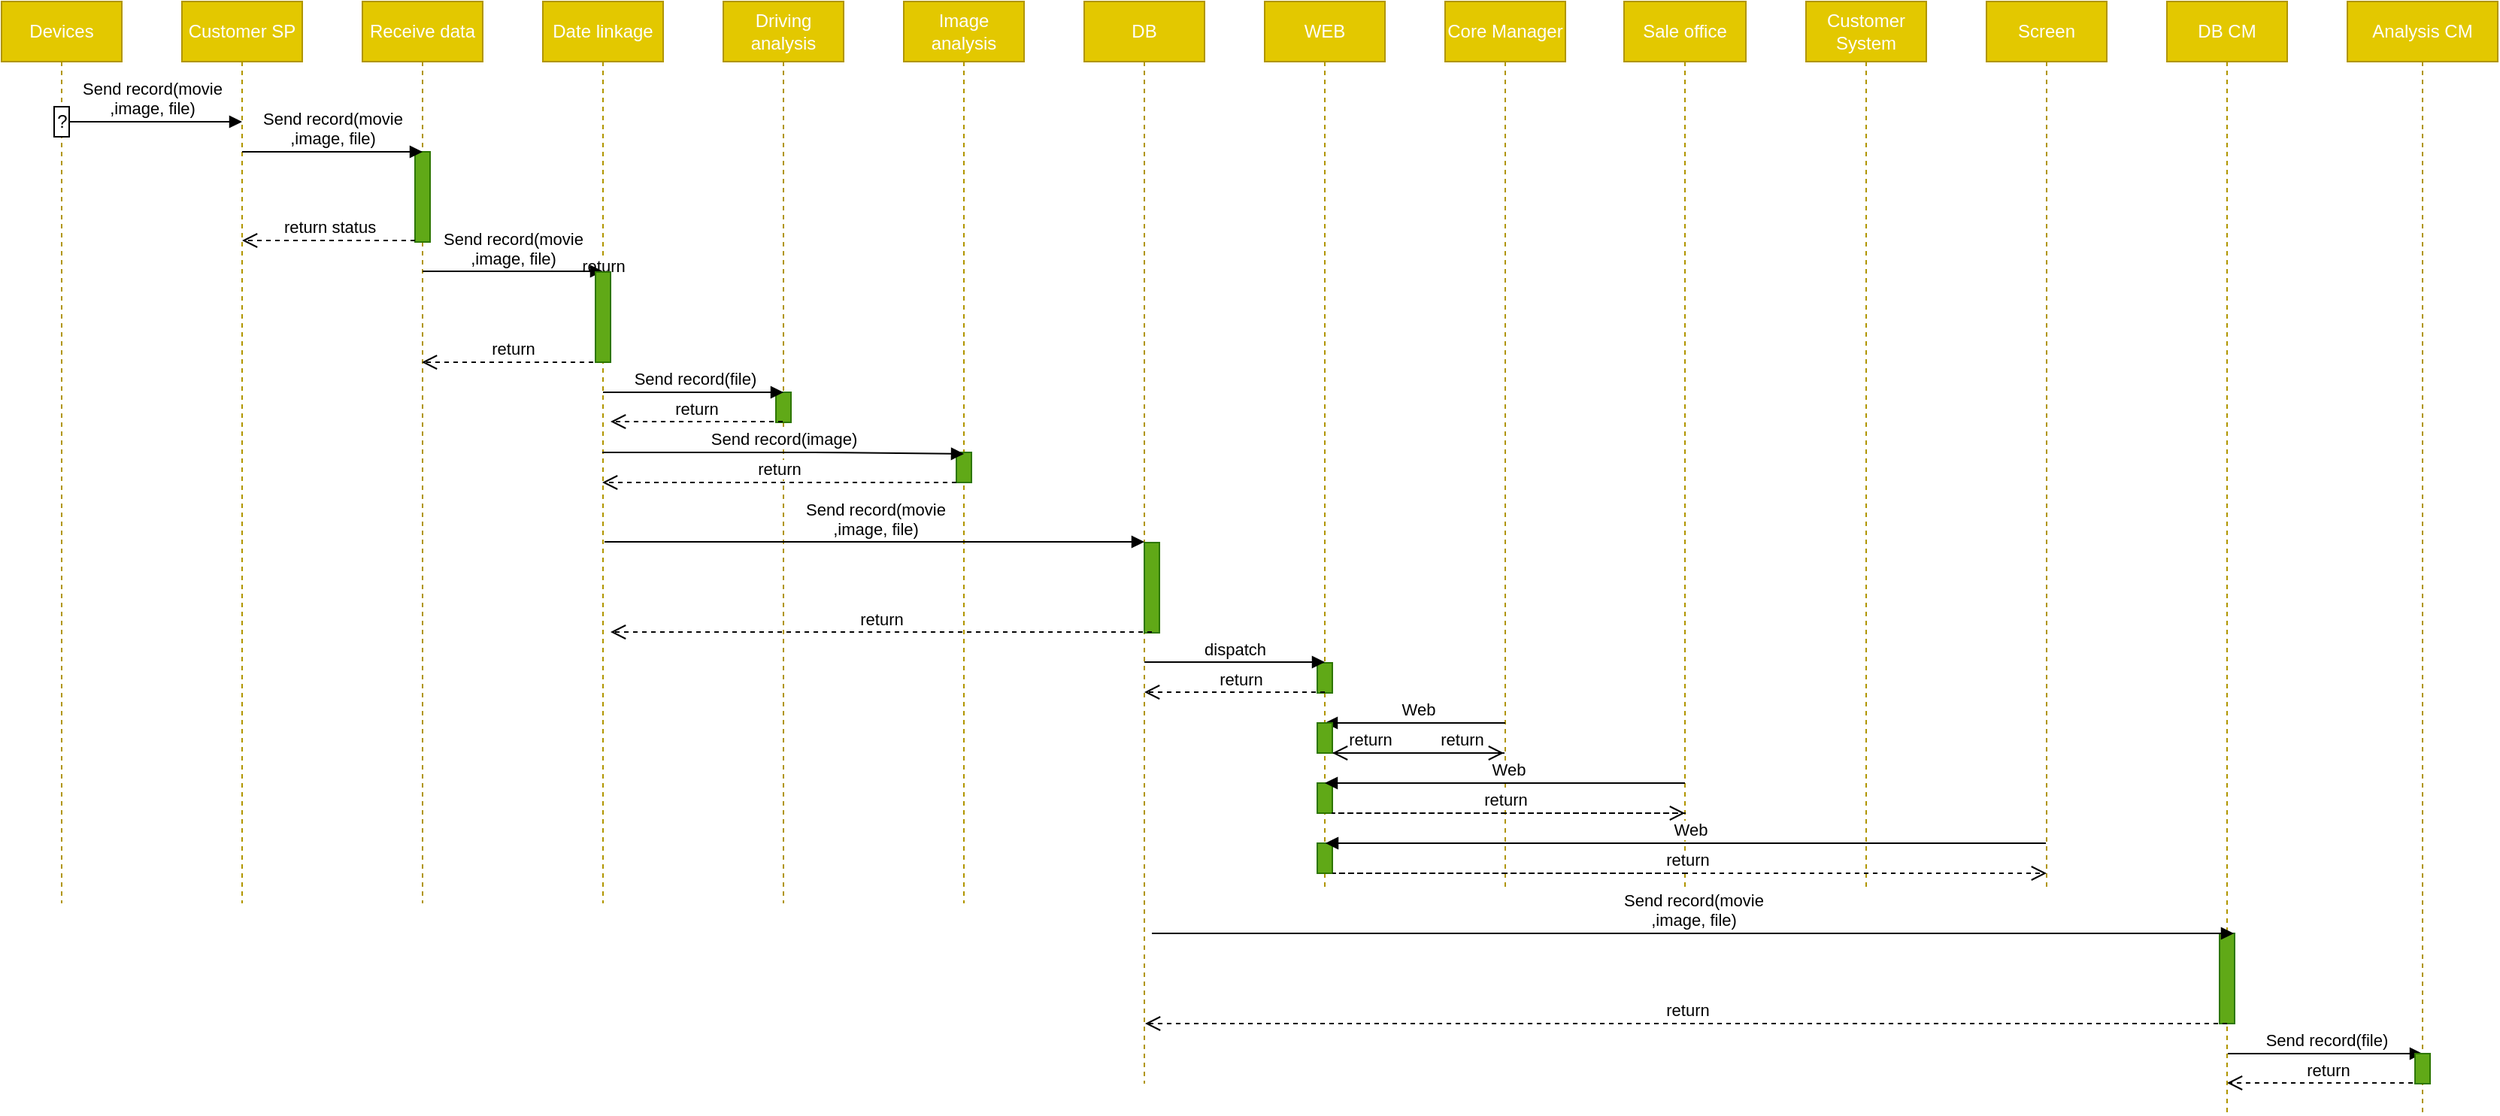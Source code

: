 <mxfile version="10.7.5" type="github"><diagram name="Page-1" id="e7e014a7-5840-1c2e-5031-d8a46d1fe8dd"><mxGraphModel dx="1394" dy="764" grid="1" gridSize="10" guides="1" tooltips="1" connect="1" arrows="1" fold="1" page="1" pageScale="1" pageWidth="1169" pageHeight="826" background="#ffffff" math="0" shadow="0"><root><mxCell id="0"/><mxCell id="1" parent="0"/><mxCell id="JrEr8z9qq3h3gED3sxpI-64" value="Devices" style="shape=umlLifeline;perimeter=lifelinePerimeter;whiteSpace=wrap;html=1;container=1;collapsible=0;recursiveResize=0;outlineConnect=0;fillColor=#e3c800;strokeColor=#B09500;gradientDirection=south;fontColor=#ffffff;" vertex="1" parent="1"><mxGeometry x="40" y="80" width="80" height="600" as="geometry"/></mxCell><mxCell id="JrEr8z9qq3h3gED3sxpI-67" value="Customer SP" style="shape=umlLifeline;perimeter=lifelinePerimeter;whiteSpace=wrap;html=1;container=1;collapsible=0;recursiveResize=0;outlineConnect=0;fillColor=#e3c800;strokeColor=#B09500;fontColor=#ffffff;" vertex="1" parent="1"><mxGeometry x="160" y="80" width="80" height="600" as="geometry"/></mxCell><mxCell id="JrEr8z9qq3h3gED3sxpI-68" value="Receive data" style="shape=umlLifeline;perimeter=lifelinePerimeter;whiteSpace=wrap;html=1;container=1;collapsible=0;recursiveResize=0;outlineConnect=0;fillColor=#e3c800;strokeColor=#B09500;fontColor=#ffffff;" vertex="1" parent="1"><mxGeometry x="280" y="80" width="80" height="600" as="geometry"/></mxCell><mxCell id="JrEr8z9qq3h3gED3sxpI-146" value="" style="html=1;points=[];perimeter=orthogonalPerimeter;fillColor=#60a917;strokeColor=#2D7600;fontColor=#ffffff;" vertex="1" parent="JrEr8z9qq3h3gED3sxpI-68"><mxGeometry x="35" y="100" width="10" height="60" as="geometry"/></mxCell><mxCell id="JrEr8z9qq3h3gED3sxpI-69" value="Date linkage" style="shape=umlLifeline;perimeter=lifelinePerimeter;whiteSpace=wrap;html=1;container=1;collapsible=0;recursiveResize=0;outlineConnect=0;fillColor=#e3c800;strokeColor=#B09500;fontColor=#ffffff;" vertex="1" parent="1"><mxGeometry x="400" y="80" width="80" height="600" as="geometry"/></mxCell><mxCell id="JrEr8z9qq3h3gED3sxpI-70" value="Driving analysis" style="shape=umlLifeline;perimeter=lifelinePerimeter;whiteSpace=wrap;html=1;container=1;collapsible=0;recursiveResize=0;outlineConnect=0;fillColor=#e3c800;strokeColor=#B09500;fontColor=#ffffff;" vertex="1" parent="1"><mxGeometry x="520" y="80" width="80" height="600" as="geometry"/></mxCell><mxCell id="JrEr8z9qq3h3gED3sxpI-148" value="" style="html=1;points=[];perimeter=orthogonalPerimeter;fillColor=#60a917;strokeColor=#2D7600;fontColor=#ffffff;" vertex="1" parent="JrEr8z9qq3h3gED3sxpI-70"><mxGeometry x="35" y="260" width="10" height="20" as="geometry"/></mxCell><mxCell id="JrEr8z9qq3h3gED3sxpI-71" value="Image analysis" style="shape=umlLifeline;perimeter=lifelinePerimeter;whiteSpace=wrap;html=1;container=1;collapsible=0;recursiveResize=0;outlineConnect=0;fillColor=#e3c800;strokeColor=#B09500;fontColor=#ffffff;" vertex="1" parent="1"><mxGeometry x="640" y="80" width="80" height="600" as="geometry"/></mxCell><mxCell id="JrEr8z9qq3h3gED3sxpI-157" value="" style="html=1;points=[];perimeter=orthogonalPerimeter;fillColor=#60a917;strokeColor=#2D7600;fontColor=#ffffff;" vertex="1" parent="JrEr8z9qq3h3gED3sxpI-71"><mxGeometry x="35" y="300" width="10" height="20" as="geometry"/></mxCell><mxCell id="JrEr8z9qq3h3gED3sxpI-72" value="DB" style="shape=umlLifeline;perimeter=lifelinePerimeter;whiteSpace=wrap;html=1;container=1;collapsible=0;recursiveResize=0;outlineConnect=0;fillColor=#e3c800;strokeColor=#B09500;fontColor=#ffffff;" vertex="1" parent="1"><mxGeometry x="760" y="80" width="80" height="720" as="geometry"/></mxCell><mxCell id="JrEr8z9qq3h3gED3sxpI-159" value="" style="html=1;points=[];perimeter=orthogonalPerimeter;fillColor=#60a917;strokeColor=#2D7600;fontColor=#ffffff;" vertex="1" parent="JrEr8z9qq3h3gED3sxpI-72"><mxGeometry x="40" y="360" width="10" height="60" as="geometry"/></mxCell><mxCell id="JrEr8z9qq3h3gED3sxpI-73" value="WEB" style="shape=umlLifeline;perimeter=lifelinePerimeter;whiteSpace=wrap;html=1;container=1;collapsible=0;recursiveResize=0;outlineConnect=0;fillColor=#e3c800;strokeColor=#B09500;fontColor=#ffffff;" vertex="1" parent="1"><mxGeometry x="880" y="80" width="80" height="590" as="geometry"/></mxCell><mxCell id="JrEr8z9qq3h3gED3sxpI-160" value="" style="html=1;points=[];perimeter=orthogonalPerimeter;fillColor=#60a917;strokeColor=#2D7600;fontColor=#ffffff;" vertex="1" parent="JrEr8z9qq3h3gED3sxpI-73"><mxGeometry x="35" y="440" width="10" height="20" as="geometry"/></mxCell><mxCell id="JrEr8z9qq3h3gED3sxpI-162" value="" style="html=1;points=[];perimeter=orthogonalPerimeter;fillColor=#60a917;strokeColor=#2D7600;fontColor=#ffffff;" vertex="1" parent="JrEr8z9qq3h3gED3sxpI-73"><mxGeometry x="35" y="520" width="10" height="20" as="geometry"/></mxCell><mxCell id="JrEr8z9qq3h3gED3sxpI-163" value="" style="html=1;points=[];perimeter=orthogonalPerimeter;fillColor=#60a917;strokeColor=#2D7600;fontColor=#ffffff;" vertex="1" parent="JrEr8z9qq3h3gED3sxpI-73"><mxGeometry x="35" y="560" width="10" height="20" as="geometry"/></mxCell><mxCell id="JrEr8z9qq3h3gED3sxpI-87" value="return" style="html=1;verticalAlign=bottom;endArrow=open;dashed=1;endSize=8;" edge="1" parent="1"><mxGeometry relative="1" as="geometry"><mxPoint x="439.5" y="320" as="sourcePoint"/><mxPoint x="319.5" y="320" as="targetPoint"/><Array as="points"><mxPoint x="390" y="320"/></Array></mxGeometry></mxCell><mxCell id="JrEr8z9qq3h3gED3sxpI-88" value="return" style="html=1;verticalAlign=bottom;endArrow=open;dashed=1;endSize=8;" edge="1" parent="1" source="JrEr8z9qq3h3gED3sxpI-147"><mxGeometry relative="1" as="geometry"><mxPoint x="559.5" y="270" as="sourcePoint"/><mxPoint x="439.5" y="270" as="targetPoint"/><Array as="points"/></mxGeometry></mxCell><mxCell id="JrEr8z9qq3h3gED3sxpI-91" value="Send record(movie&lt;br&gt;,image, file)" style="html=1;verticalAlign=bottom;endArrow=block;" edge="1" parent="1" source="JrEr8z9qq3h3gED3sxpI-64"><mxGeometry width="80" relative="1" as="geometry"><mxPoint x="90" y="200" as="sourcePoint"/><mxPoint x="200" y="160" as="targetPoint"/><Array as="points"/></mxGeometry></mxCell><mxCell id="JrEr8z9qq3h3gED3sxpI-92" value="Send record(movie&lt;br&gt;,image, file)" style="html=1;verticalAlign=bottom;endArrow=block;exitX=0.5;exitY=0.182;exitDx=0;exitDy=0;exitPerimeter=0;" edge="1" parent="1"><mxGeometry width="80" relative="1" as="geometry"><mxPoint x="200" y="180" as="sourcePoint"/><mxPoint x="320" y="180" as="targetPoint"/><Array as="points"><mxPoint x="250" y="180"/></Array></mxGeometry></mxCell><mxCell id="JrEr8z9qq3h3gED3sxpI-93" value="Send record(movie&lt;br&gt;,image, file)" style="html=1;verticalAlign=bottom;endArrow=block;" edge="1" parent="1"><mxGeometry width="80" relative="1" as="geometry"><mxPoint x="320" y="259.5" as="sourcePoint"/><mxPoint x="440" y="259.5" as="targetPoint"/></mxGeometry></mxCell><mxCell id="JrEr8z9qq3h3gED3sxpI-94" value="Send record(file)" style="html=1;verticalAlign=bottom;endArrow=block;" edge="1" parent="1"><mxGeometry x="-0.004" width="80" relative="1" as="geometry"><mxPoint x="440" y="340" as="sourcePoint"/><mxPoint x="560" y="340" as="targetPoint"/><mxPoint x="1" as="offset"/></mxGeometry></mxCell><mxCell id="JrEr8z9qq3h3gED3sxpI-96" value="Send record(image)" style="html=1;verticalAlign=bottom;endArrow=block;" edge="1" parent="1"><mxGeometry width="80" relative="1" as="geometry"><mxPoint x="439.5" y="380" as="sourcePoint"/><mxPoint x="680" y="381" as="targetPoint"/><Array as="points"><mxPoint x="590" y="380"/></Array></mxGeometry></mxCell><mxCell id="JrEr8z9qq3h3gED3sxpI-97" value="return" style="html=1;verticalAlign=bottom;endArrow=open;dashed=1;endSize=8;" edge="1" parent="1"><mxGeometry relative="1" as="geometry"><mxPoint x="675" y="400" as="sourcePoint"/><mxPoint x="439.5" y="400" as="targetPoint"/><Array as="points"/></mxGeometry></mxCell><mxCell id="JrEr8z9qq3h3gED3sxpI-102" value="Core Manager" style="shape=umlLifeline;perimeter=lifelinePerimeter;whiteSpace=wrap;html=1;container=1;collapsible=0;recursiveResize=0;outlineConnect=0;fillColor=#e3c800;strokeColor=#B09500;fontColor=#ffffff;" vertex="1" parent="1"><mxGeometry x="1000" y="80" width="80" height="590" as="geometry"/></mxCell><mxCell id="JrEr8z9qq3h3gED3sxpI-103" value="Sale office" style="shape=umlLifeline;perimeter=lifelinePerimeter;whiteSpace=wrap;html=1;container=1;collapsible=0;recursiveResize=0;outlineConnect=0;fillColor=#e3c800;strokeColor=#B09500;fontColor=#ffffff;" vertex="1" parent="1"><mxGeometry x="1119" y="80" width="81" height="590" as="geometry"/></mxCell><mxCell id="JrEr8z9qq3h3gED3sxpI-104" value="Customer System" style="shape=umlLifeline;perimeter=lifelinePerimeter;whiteSpace=wrap;html=1;container=1;collapsible=0;recursiveResize=0;outlineConnect=0;fillColor=#e3c800;strokeColor=#B09500;fontColor=#ffffff;" vertex="1" parent="1"><mxGeometry x="1240" y="80" width="80" height="590" as="geometry"/></mxCell><mxCell id="JrEr8z9qq3h3gED3sxpI-105" value="Send record(movie&lt;br&gt;,image, file)" style="html=1;verticalAlign=bottom;endArrow=block;" edge="1" parent="1"><mxGeometry width="80" relative="1" as="geometry"><mxPoint x="441" y="439.5" as="sourcePoint"/><mxPoint x="800" y="439.5" as="targetPoint"/><Array as="points"><mxPoint x="790.5" y="439.5"/></Array></mxGeometry></mxCell><mxCell id="JrEr8z9qq3h3gED3sxpI-106" value="return" style="html=1;verticalAlign=bottom;endArrow=open;dashed=1;endSize=8;" edge="1" parent="1"><mxGeometry relative="1" as="geometry"><mxPoint x="805" y="499.5" as="sourcePoint"/><mxPoint x="445" y="499.5" as="targetPoint"/><Array as="points"><mxPoint x="755.5" y="499.5"/><mxPoint x="565.5" y="499.5"/></Array></mxGeometry></mxCell><mxCell id="JrEr8z9qq3h3gED3sxpI-109" value="dispatch" style="html=1;verticalAlign=bottom;endArrow=block;" edge="1" parent="1"><mxGeometry width="80" relative="1" as="geometry"><mxPoint x="800" y="519.5" as="sourcePoint"/><mxPoint x="920" y="519.5" as="targetPoint"/><Array as="points"><mxPoint x="830" y="519.5"/></Array></mxGeometry></mxCell><mxCell id="JrEr8z9qq3h3gED3sxpI-110" value="return" style="html=1;verticalAlign=bottom;endArrow=open;dashed=1;endSize=8;" edge="1" parent="1"><mxGeometry x="0.279" y="-19" relative="1" as="geometry"><mxPoint x="920" y="539.5" as="sourcePoint"/><mxPoint x="800" y="539.5" as="targetPoint"/><Array as="points"><mxPoint x="850.5" y="539.5"/></Array><mxPoint x="20" y="19" as="offset"/></mxGeometry></mxCell><mxCell id="JrEr8z9qq3h3gED3sxpI-112" value="return" style="html=1;verticalAlign=bottom;endArrow=open;dashed=1;endSize=8;" edge="1" parent="1" source="JrEr8z9qq3h3gED3sxpI-161"><mxGeometry x="-0.499" relative="1" as="geometry"><mxPoint x="1039.5" y="580" as="sourcePoint"/><mxPoint x="1039" y="580" as="targetPoint"/><Array as="points"><mxPoint x="919.5" y="580"/></Array><mxPoint as="offset"/></mxGeometry></mxCell><mxCell id="JrEr8z9qq3h3gED3sxpI-121" value="Screen" style="shape=umlLifeline;perimeter=lifelinePerimeter;whiteSpace=wrap;html=1;container=1;collapsible=0;recursiveResize=0;outlineConnect=0;fillColor=#e3c800;strokeColor=#B09500;fontColor=#ffffff;" vertex="1" parent="1"><mxGeometry x="1360" y="80" width="80" height="590" as="geometry"/></mxCell><mxCell id="JrEr8z9qq3h3gED3sxpI-124" value="DB CM" style="shape=umlLifeline;perimeter=lifelinePerimeter;whiteSpace=wrap;html=1;container=1;collapsible=0;recursiveResize=0;outlineConnect=0;fillColor=#e3c800;strokeColor=#B09500;fontColor=#ffffff;" vertex="1" parent="1"><mxGeometry x="1480" y="80" width="80" height="740" as="geometry"/></mxCell><mxCell id="JrEr8z9qq3h3gED3sxpI-164" value="" style="html=1;points=[];perimeter=orthogonalPerimeter;fillColor=#60a917;strokeColor=#2D7600;fontColor=#ffffff;" vertex="1" parent="JrEr8z9qq3h3gED3sxpI-124"><mxGeometry x="35" y="620" width="10" height="60" as="geometry"/></mxCell><mxCell id="JrEr8z9qq3h3gED3sxpI-128" value="Analysis CM" style="shape=umlLifeline;perimeter=lifelinePerimeter;whiteSpace=wrap;html=1;container=1;collapsible=0;recursiveResize=0;outlineConnect=0;fillColor=#e3c800;strokeColor=#B09500;fontColor=#ffffff;" vertex="1" parent="1"><mxGeometry x="1600" y="80" width="100" height="740" as="geometry"/></mxCell><mxCell id="JrEr8z9qq3h3gED3sxpI-133" value="Web" style="html=1;verticalAlign=bottom;endArrow=block;" edge="1" parent="1"><mxGeometry x="-0.008" width="80" relative="1" as="geometry"><mxPoint x="1040" y="560" as="sourcePoint"/><mxPoint x="920" y="560" as="targetPoint"/><Array as="points"><mxPoint x="1000.5" y="560"/></Array><mxPoint x="1" as="offset"/></mxGeometry></mxCell><mxCell id="JrEr8z9qq3h3gED3sxpI-134" value="Web" style="html=1;verticalAlign=bottom;endArrow=block;" edge="1" parent="1"><mxGeometry x="-0.008" width="80" relative="1" as="geometry"><mxPoint x="1159.5" y="600" as="sourcePoint"/><mxPoint x="920" y="600" as="targetPoint"/><Array as="points"><mxPoint x="1000.5" y="600"/></Array><mxPoint x="1" as="offset"/></mxGeometry></mxCell><mxCell id="JrEr8z9qq3h3gED3sxpI-136" value="return" style="html=1;verticalAlign=bottom;endArrow=open;dashed=1;endSize=8;" edge="1" parent="1"><mxGeometry x="-0.499" relative="1" as="geometry"><mxPoint x="1160" y="620" as="sourcePoint"/><mxPoint x="1159.5" y="620" as="targetPoint"/><Array as="points"><mxPoint x="920" y="620"/></Array><mxPoint as="offset"/></mxGeometry></mxCell><mxCell id="JrEr8z9qq3h3gED3sxpI-137" value="Web" style="html=1;verticalAlign=bottom;endArrow=block;" edge="1" parent="1"><mxGeometry x="-0.008" width="80" relative="1" as="geometry"><mxPoint x="1399.5" y="640" as="sourcePoint"/><mxPoint x="920.5" y="640" as="targetPoint"/><Array as="points"><mxPoint x="1001" y="640"/></Array><mxPoint x="1" as="offset"/></mxGeometry></mxCell><mxCell id="JrEr8z9qq3h3gED3sxpI-138" value="return" style="html=1;verticalAlign=bottom;endArrow=open;dashed=1;endSize=8;" edge="1" parent="1"><mxGeometry x="0.334" relative="1" as="geometry"><mxPoint x="1160.5" y="660" as="sourcePoint"/><mxPoint x="1400" y="660" as="targetPoint"/><Array as="points"><mxPoint x="920.5" y="660"/></Array><mxPoint as="offset"/></mxGeometry></mxCell><mxCell id="JrEr8z9qq3h3gED3sxpI-140" value="Send record(movie&lt;br&gt;,image, file)" style="html=1;verticalAlign=bottom;endArrow=block;" edge="1" parent="1"><mxGeometry width="80" relative="1" as="geometry"><mxPoint x="805" y="700" as="sourcePoint"/><mxPoint x="1524.5" y="700" as="targetPoint"/><Array as="points"><mxPoint x="835" y="700"/><mxPoint x="885" y="700"/></Array></mxGeometry></mxCell><mxCell id="JrEr8z9qq3h3gED3sxpI-142" value="return" style="html=1;verticalAlign=bottom;endArrow=open;dashed=1;endSize=8;" edge="1" parent="1"><mxGeometry x="0.86" y="-309" relative="1" as="geometry"><mxPoint x="1520" y="760" as="sourcePoint"/><mxPoint x="800.5" y="760" as="targetPoint"/><Array as="points"><mxPoint x="851" y="760"/></Array><mxPoint x="310" y="309" as="offset"/></mxGeometry></mxCell><mxCell id="JrEr8z9qq3h3gED3sxpI-143" value="Send record(file)" style="html=1;verticalAlign=bottom;endArrow=block;" edge="1" parent="1"><mxGeometry width="80" relative="1" as="geometry"><mxPoint x="1520.5" y="780" as="sourcePoint"/><mxPoint x="1650" y="780" as="targetPoint"/><Array as="points"><mxPoint x="1550.5" y="780"/><mxPoint x="1600.5" y="780"/></Array></mxGeometry></mxCell><mxCell id="JrEr8z9qq3h3gED3sxpI-144" value="return" style="html=1;verticalAlign=bottom;endArrow=open;dashed=1;endSize=8;" edge="1" parent="1"><mxGeometry x="0.279" y="-19" relative="1" as="geometry"><mxPoint x="1649.5" y="799.5" as="sourcePoint"/><mxPoint x="1520" y="799.5" as="targetPoint"/><Array as="points"><mxPoint x="1570.5" y="799.5"/></Array><mxPoint x="20" y="19" as="offset"/></mxGeometry></mxCell><mxCell id="JrEr8z9qq3h3gED3sxpI-145" value="?" style="html=1;points=[];perimeter=orthogonalPerimeter;" vertex="1" parent="1"><mxGeometry x="75" y="150" width="10" height="20" as="geometry"/></mxCell><mxCell id="JrEr8z9qq3h3gED3sxpI-154" value="return status" style="html=1;verticalAlign=bottom;endArrow=open;dashed=1;endSize=8;" edge="1" parent="1"><mxGeometry relative="1" as="geometry"><mxPoint x="315" y="239" as="sourcePoint"/><mxPoint x="200" y="239" as="targetPoint"/><Array as="points"><mxPoint x="270.5" y="239"/></Array></mxGeometry></mxCell><mxCell id="JrEr8z9qq3h3gED3sxpI-147" value="" style="html=1;points=[];perimeter=orthogonalPerimeter;fillColor=#60a917;strokeColor=#2D7600;fontColor=#ffffff;" vertex="1" parent="1"><mxGeometry x="435" y="260" width="10" height="60" as="geometry"/></mxCell><mxCell id="JrEr8z9qq3h3gED3sxpI-166" value="return" style="html=1;verticalAlign=bottom;endArrow=open;dashed=1;endSize=8;" edge="1" parent="1"><mxGeometry relative="1" as="geometry"><mxPoint x="559.5" y="359.5" as="sourcePoint"/><mxPoint x="445" y="359.5" as="targetPoint"/><Array as="points"><mxPoint x="520" y="359.5"/></Array></mxGeometry></mxCell><mxCell id="JrEr8z9qq3h3gED3sxpI-165" value="" style="html=1;points=[];perimeter=orthogonalPerimeter;fillColor=#60a917;strokeColor=#2D7600;fontColor=#ffffff;" vertex="1" parent="1"><mxGeometry x="1645" y="780" width="10" height="20" as="geometry"/></mxCell><mxCell id="JrEr8z9qq3h3gED3sxpI-161" value="" style="html=1;points=[];perimeter=orthogonalPerimeter;fillColor=#60a917;strokeColor=#2D7600;fontColor=#ffffff;" vertex="1" parent="1"><mxGeometry x="915" y="560" width="10" height="20" as="geometry"/></mxCell><mxCell id="JrEr8z9qq3h3gED3sxpI-167" value="return" style="html=1;verticalAlign=bottom;endArrow=open;dashed=1;endSize=8;" edge="1" parent="1" target="JrEr8z9qq3h3gED3sxpI-161"><mxGeometry x="-0.499" relative="1" as="geometry"><mxPoint x="1039.5" y="580" as="sourcePoint"/><mxPoint x="1039" y="580" as="targetPoint"/><Array as="points"/><mxPoint as="offset"/></mxGeometry></mxCell></root></mxGraphModel></diagram></mxfile>